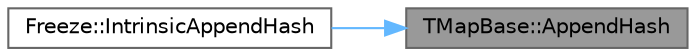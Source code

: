 digraph "TMapBase::AppendHash"
{
 // INTERACTIVE_SVG=YES
 // LATEX_PDF_SIZE
  bgcolor="transparent";
  edge [fontname=Helvetica,fontsize=10,labelfontname=Helvetica,labelfontsize=10];
  node [fontname=Helvetica,fontsize=10,shape=box,height=0.2,width=0.4];
  rankdir="RL";
  Node1 [id="Node000001",label="TMapBase::AppendHash",height=0.2,width=0.4,color="gray40", fillcolor="grey60", style="filled", fontcolor="black",tooltip=" "];
  Node1 -> Node2 [id="edge1_Node000001_Node000002",dir="back",color="steelblue1",style="solid",tooltip=" "];
  Node2 [id="Node000002",label="Freeze::IntrinsicAppendHash",height=0.2,width=0.4,color="grey40", fillcolor="white", style="filled",URL="$d3/d60/namespaceFreeze.html#ad60b67fd457d9c823cc53caf59dfe79e",tooltip=" "];
}
